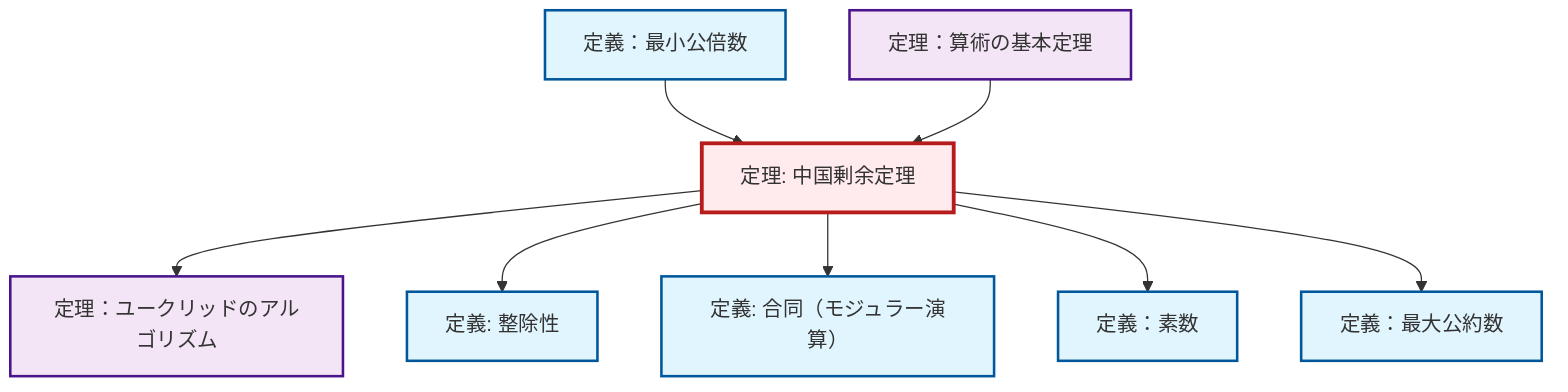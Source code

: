 graph TD
    classDef definition fill:#e1f5fe,stroke:#01579b,stroke-width:2px
    classDef theorem fill:#f3e5f5,stroke:#4a148c,stroke-width:2px
    classDef axiom fill:#fff3e0,stroke:#e65100,stroke-width:2px
    classDef example fill:#e8f5e9,stroke:#1b5e20,stroke-width:2px
    classDef current fill:#ffebee,stroke:#b71c1c,stroke-width:3px
    thm-euclidean-algorithm["定理：ユークリッドのアルゴリズム"]:::theorem
    def-gcd["定義：最大公約数"]:::definition
    thm-chinese-remainder["定理: 中国剰余定理"]:::theorem
    def-prime["定義：素数"]:::definition
    thm-fundamental-arithmetic["定理：算術の基本定理"]:::theorem
    def-congruence["定義: 合同（モジュラー演算）"]:::definition
    def-divisibility["定義: 整除性"]:::definition
    def-lcm["定義：最小公倍数"]:::definition
    thm-chinese-remainder --> thm-euclidean-algorithm
    thm-chinese-remainder --> def-divisibility
    thm-chinese-remainder --> def-congruence
    def-lcm --> thm-chinese-remainder
    thm-fundamental-arithmetic --> thm-chinese-remainder
    thm-chinese-remainder --> def-prime
    thm-chinese-remainder --> def-gcd
    class thm-chinese-remainder current